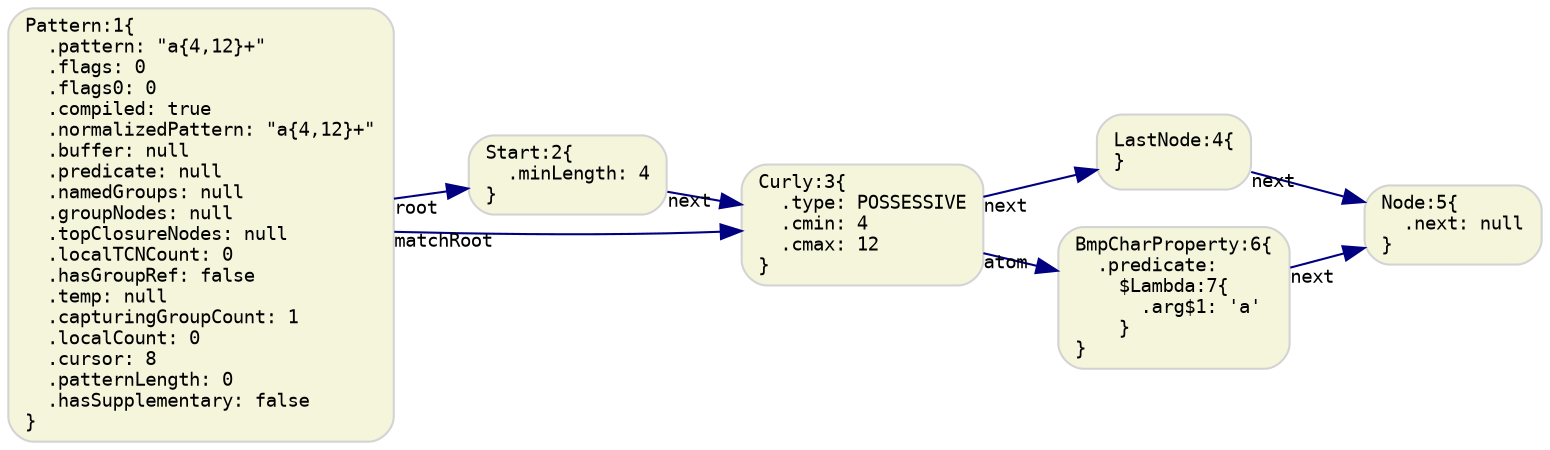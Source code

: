 digraph G {
  rankdir=LR;
  graph [fontname="Monospace", fontsize="11"]

  // default nodes
  node [fontname="Monospace", fontsize="9", shape="box", style="rounded,filled", color="LightGray", fillcolor="Beige"]
  1[ label="Pattern:1\{\l  .pattern: \"a\{4,12\}+\"\l  .flags: 0\l  .flags0: 0\l  .compiled: true\l  .normalizedPattern: \"a\{4,12\}+\"\l  .buffer: null\l  .predicate: null\l  .namedGroups: null\l  .groupNodes: null\l  .topClosureNodes: null\l  .localTCNCount: 0\l  .hasGroupRef: false\l  .temp: null\l  .capturingGroupCount: 1\l  .localCount: 0\l  .cursor: 8\l  .patternLength: 0\l  .hasSupplementary: false\l\}\l" ]
  2[ label="Start:2\{\l  .minLength: 4\l\}\l" ]
  3[ label="Curly:3\{\l  .type: POSSESSIVE\l  .cmin: 4\l  .cmax: 12\l\}\l" ]
  4[ label="LastNode:4\{\l\}\l" ]
  5[ label="Node:5\{\l  .next: null\l\}\l" ]
  6[ label="BmpCharProperty:6\{\l  .predicate:\l    $Lambda:7\{\l      .arg$1: 'a'\l    \}\l\}\l" ]

  // default edges
  edge [fontname="Monospace", fontsize="9", color="Navy"]
  4 -> 5 [ label="",  taillabel="next" ]
  3 -> 4 [ label="",  taillabel="next" ]
  6 -> 5 [ label="",  taillabel="next" ]
  3 -> 6 [ label="",  taillabel="atom" ]
  2 -> 3 [ label="",  taillabel="next" ]
  1 -> 2 [ label="",  taillabel="root" ]
  1 -> 3 [ label="",  taillabel="matchRoot" ]
}
